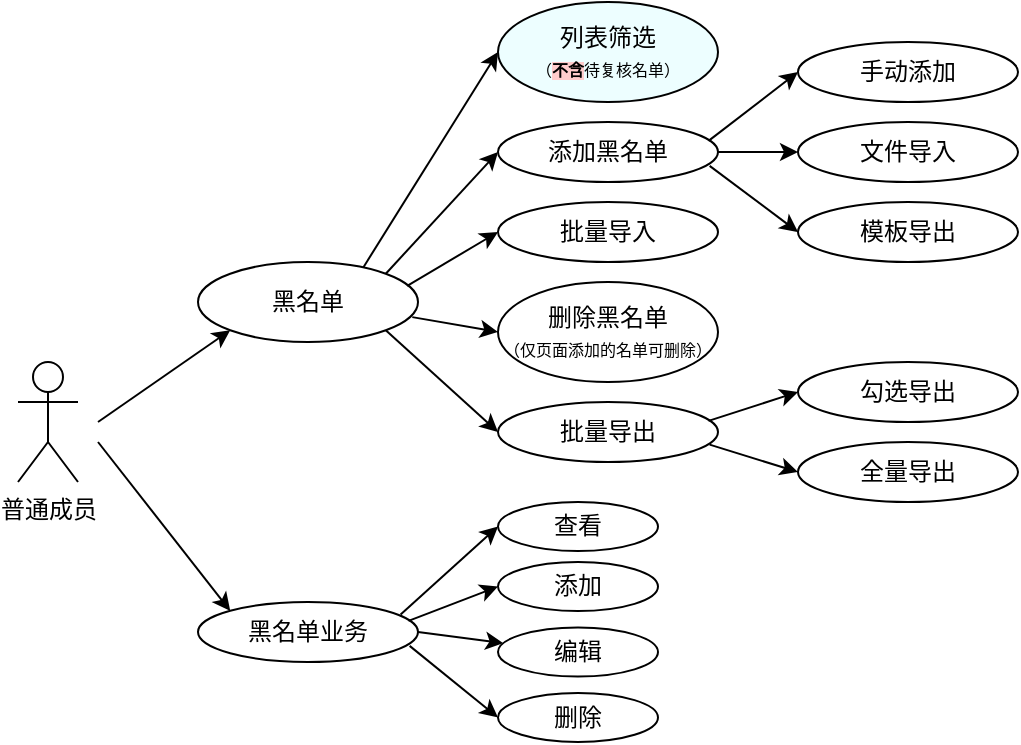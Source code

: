 <mxfile version="18.0.1" type="device" pages="3"><diagram id="b9tVIqKGe2QQgtNCY77b" name="普通成员"><mxGraphModel dx="979" dy="721" grid="1" gridSize="10" guides="1" tooltips="1" connect="1" arrows="1" fold="1" page="1" pageScale="1" pageWidth="850" pageHeight="1100" math="0" shadow="0"><root><mxCell id="0"/><mxCell id="1" parent="0"/><mxCell id="kJeIxe1xtp2ZQAurPTkt-1" value="普通成员" style="shape=umlActor;verticalLabelPosition=bottom;verticalAlign=top;html=1;outlineConnect=0;" parent="1" vertex="1"><mxGeometry x="170" y="320" width="30" height="60" as="geometry"/></mxCell><mxCell id="kJeIxe1xtp2ZQAurPTkt-3" value="黑名单" style="ellipse;whiteSpace=wrap;html=1;" parent="1" vertex="1"><mxGeometry x="260" y="270" width="110" height="40" as="geometry"/></mxCell><mxCell id="kJeIxe1xtp2ZQAurPTkt-5" value="批量导入" style="ellipse;whiteSpace=wrap;html=1;" parent="1" vertex="1"><mxGeometry x="410" y="240" width="110" height="30" as="geometry"/></mxCell><mxCell id="kJeIxe1xtp2ZQAurPTkt-6" value="添加黑名单" style="ellipse;whiteSpace=wrap;html=1;" parent="1" vertex="1"><mxGeometry x="410" y="200" width="110" height="30" as="geometry"/></mxCell><mxCell id="kJeIxe1xtp2ZQAurPTkt-7" value="删除黑名单&lt;br&gt;&lt;font style=&quot;font-size: 8px;&quot;&gt;（仅页面添加的名单可删除）&lt;/font&gt;" style="ellipse;whiteSpace=wrap;html=1;" parent="1" vertex="1"><mxGeometry x="410" y="280" width="110" height="50" as="geometry"/></mxCell><mxCell id="kJeIxe1xtp2ZQAurPTkt-8" value="手动添加" style="ellipse;whiteSpace=wrap;html=1;" parent="1" vertex="1"><mxGeometry x="560" y="160" width="110" height="30" as="geometry"/></mxCell><mxCell id="kJeIxe1xtp2ZQAurPTkt-9" value="文件导入" style="ellipse;whiteSpace=wrap;html=1;" parent="1" vertex="1"><mxGeometry x="560" y="200" width="110" height="30" as="geometry"/></mxCell><mxCell id="kJeIxe1xtp2ZQAurPTkt-10" value="模板导出" style="ellipse;whiteSpace=wrap;html=1;" parent="1" vertex="1"><mxGeometry x="560" y="240" width="110" height="30" as="geometry"/></mxCell><mxCell id="kJeIxe1xtp2ZQAurPTkt-11" value="批量导出" style="ellipse;whiteSpace=wrap;html=1;" parent="1" vertex="1"><mxGeometry x="410" y="340" width="110" height="30" as="geometry"/></mxCell><mxCell id="kJeIxe1xtp2ZQAurPTkt-12" value="勾选导出" style="ellipse;whiteSpace=wrap;html=1;" parent="1" vertex="1"><mxGeometry x="560" y="320" width="110" height="30" as="geometry"/></mxCell><mxCell id="kJeIxe1xtp2ZQAurPTkt-13" value="全量导出" style="ellipse;whiteSpace=wrap;html=1;" parent="1" vertex="1"><mxGeometry x="560" y="360" width="110" height="30" as="geometry"/></mxCell><mxCell id="kJeIxe1xtp2ZQAurPTkt-14" value="" style="endArrow=classic;html=1;rounded=0;fontSize=8;exitX=1;exitY=0;exitDx=0;exitDy=0;entryX=0;entryY=0.5;entryDx=0;entryDy=0;" parent="1" source="kJeIxe1xtp2ZQAurPTkt-3" target="kJeIxe1xtp2ZQAurPTkt-6" edge="1"><mxGeometry width="50" height="50" relative="1" as="geometry"><mxPoint x="360" y="270" as="sourcePoint"/><mxPoint x="410" y="220" as="targetPoint"/></mxGeometry></mxCell><mxCell id="kJeIxe1xtp2ZQAurPTkt-15" value="" style="endArrow=classic;html=1;rounded=0;fontSize=8;exitX=0.951;exitY=0.298;exitDx=0;exitDy=0;entryX=0;entryY=0.5;entryDx=0;entryDy=0;exitPerimeter=0;" parent="1" source="kJeIxe1xtp2ZQAurPTkt-3" target="kJeIxe1xtp2ZQAurPTkt-5" edge="1"><mxGeometry width="50" height="50" relative="1" as="geometry"><mxPoint x="363.891" y="285.858" as="sourcePoint"/><mxPoint x="420.0" y="225" as="targetPoint"/></mxGeometry></mxCell><mxCell id="kJeIxe1xtp2ZQAurPTkt-16" value="" style="endArrow=classic;html=1;rounded=0;fontSize=8;exitX=0.974;exitY=0.689;exitDx=0;exitDy=0;entryX=0;entryY=0.5;entryDx=0;entryDy=0;exitPerimeter=0;" parent="1" source="kJeIxe1xtp2ZQAurPTkt-3" target="kJeIxe1xtp2ZQAurPTkt-7" edge="1"><mxGeometry width="50" height="50" relative="1" as="geometry"><mxPoint x="374.61" y="291.92" as="sourcePoint"/><mxPoint x="420.0" y="265" as="targetPoint"/></mxGeometry></mxCell><mxCell id="kJeIxe1xtp2ZQAurPTkt-17" value="" style="endArrow=classic;html=1;rounded=0;fontSize=8;exitX=1;exitY=1;exitDx=0;exitDy=0;entryX=0;entryY=0.5;entryDx=0;entryDy=0;" parent="1" source="kJeIxe1xtp2ZQAurPTkt-3" target="kJeIxe1xtp2ZQAurPTkt-11" edge="1"><mxGeometry width="50" height="50" relative="1" as="geometry"><mxPoint x="377.14" y="307.56" as="sourcePoint"/><mxPoint x="420.0" y="315" as="targetPoint"/></mxGeometry></mxCell><mxCell id="kJeIxe1xtp2ZQAurPTkt-18" value="" style="endArrow=classic;html=1;rounded=0;fontSize=8;exitX=0.957;exitY=0.315;exitDx=0;exitDy=0;entryX=0;entryY=0.5;entryDx=0;entryDy=0;exitPerimeter=0;" parent="1" source="kJeIxe1xtp2ZQAurPTkt-6" target="kJeIxe1xtp2ZQAurPTkt-8" edge="1"><mxGeometry width="50" height="50" relative="1" as="geometry"><mxPoint x="363.891" y="314.142" as="sourcePoint"/><mxPoint x="420.0" y="365" as="targetPoint"/></mxGeometry></mxCell><mxCell id="kJeIxe1xtp2ZQAurPTkt-19" value="" style="endArrow=classic;html=1;rounded=0;fontSize=8;exitX=1;exitY=0.5;exitDx=0;exitDy=0;" parent="1" source="kJeIxe1xtp2ZQAurPTkt-6" target="kJeIxe1xtp2ZQAurPTkt-9" edge="1"><mxGeometry width="50" height="50" relative="1" as="geometry"><mxPoint x="523.95" y="220.05" as="sourcePoint"/><mxPoint x="570.0" y="185" as="targetPoint"/></mxGeometry></mxCell><mxCell id="kJeIxe1xtp2ZQAurPTkt-20" value="" style="endArrow=classic;html=1;rounded=0;fontSize=8;exitX=0.962;exitY=0.731;exitDx=0;exitDy=0;entryX=0;entryY=0.5;entryDx=0;entryDy=0;exitPerimeter=0;" parent="1" source="kJeIxe1xtp2ZQAurPTkt-6" target="kJeIxe1xtp2ZQAurPTkt-10" edge="1"><mxGeometry width="50" height="50" relative="1" as="geometry"><mxPoint x="525.27" y="219.45" as="sourcePoint"/><mxPoint x="570.0" y="185" as="targetPoint"/></mxGeometry></mxCell><mxCell id="kJeIxe1xtp2ZQAurPTkt-22" value="" style="endArrow=classic;html=1;rounded=0;fontSize=8;exitX=0.957;exitY=0.315;exitDx=0;exitDy=0;entryX=0;entryY=0.5;entryDx=0;entryDy=0;exitPerimeter=0;" parent="1" source="kJeIxe1xtp2ZQAurPTkt-11" target="kJeIxe1xtp2ZQAurPTkt-12" edge="1"><mxGeometry width="50" height="50" relative="1" as="geometry"><mxPoint x="525.82" y="231.93" as="sourcePoint"/><mxPoint x="570.0" y="265" as="targetPoint"/></mxGeometry></mxCell><mxCell id="kJeIxe1xtp2ZQAurPTkt-23" value="" style="endArrow=classic;html=1;rounded=0;fontSize=8;exitX=0.962;exitY=0.71;exitDx=0;exitDy=0;entryX=0;entryY=0.5;entryDx=0;entryDy=0;exitPerimeter=0;" parent="1" source="kJeIxe1xtp2ZQAurPTkt-11" target="kJeIxe1xtp2ZQAurPTkt-13" edge="1"><mxGeometry width="50" height="50" relative="1" as="geometry"><mxPoint x="525.27" y="359.45" as="sourcePoint"/><mxPoint x="570.0" y="345" as="targetPoint"/></mxGeometry></mxCell><mxCell id="kJeIxe1xtp2ZQAurPTkt-26" value="黑名单业务" style="ellipse;whiteSpace=wrap;html=1;" parent="1" vertex="1"><mxGeometry x="260" y="440" width="110" height="30" as="geometry"/></mxCell><mxCell id="kJeIxe1xtp2ZQAurPTkt-30" value="" style="endArrow=classic;html=1;rounded=0;fontSize=8;exitX=0.957;exitY=0.315;exitDx=0;exitDy=0;entryX=0;entryY=0.5;entryDx=0;entryDy=0;exitPerimeter=0;" parent="1" source="kJeIxe1xtp2ZQAurPTkt-26" target="kJeIxe1xtp2ZQAurPTkt-27" edge="1"><mxGeometry width="50" height="50" relative="1" as="geometry"><mxPoint x="213.891" y="554.142" as="sourcePoint"/><mxPoint x="270.0" y="605" as="targetPoint"/></mxGeometry></mxCell><mxCell id="kJeIxe1xtp2ZQAurPTkt-31" value="" style="endArrow=classic;html=1;rounded=0;fontSize=8;exitX=1;exitY=0.5;exitDx=0;exitDy=0;" parent="1" source="kJeIxe1xtp2ZQAurPTkt-26" target="kJeIxe1xtp2ZQAurPTkt-28" edge="1"><mxGeometry width="50" height="50" relative="1" as="geometry"><mxPoint x="373.95" y="460.05" as="sourcePoint"/><mxPoint x="420.0" y="425" as="targetPoint"/></mxGeometry></mxCell><mxCell id="kJeIxe1xtp2ZQAurPTkt-32" value="" style="endArrow=classic;html=1;rounded=0;fontSize=8;exitX=0.962;exitY=0.731;exitDx=0;exitDy=0;entryX=0;entryY=0.5;entryDx=0;entryDy=0;exitPerimeter=0;" parent="1" source="kJeIxe1xtp2ZQAurPTkt-26" target="kJeIxe1xtp2ZQAurPTkt-29" edge="1"><mxGeometry width="50" height="50" relative="1" as="geometry"><mxPoint x="375.27" y="459.45" as="sourcePoint"/><mxPoint x="420.0" y="425" as="targetPoint"/></mxGeometry></mxCell><mxCell id="kJeIxe1xtp2ZQAurPTkt-33" value="" style="endArrow=classic;html=1;rounded=0;fontSize=8;entryX=0;entryY=1;entryDx=0;entryDy=0;" parent="1" target="kJeIxe1xtp2ZQAurPTkt-3" edge="1"><mxGeometry width="50" height="50" relative="1" as="geometry"><mxPoint x="210" y="350" as="sourcePoint"/><mxPoint x="420" y="225" as="targetPoint"/></mxGeometry></mxCell><mxCell id="kJeIxe1xtp2ZQAurPTkt-34" value="" style="endArrow=classic;html=1;rounded=0;fontSize=8;entryX=0;entryY=0;entryDx=0;entryDy=0;" parent="1" target="kJeIxe1xtp2ZQAurPTkt-26" edge="1"><mxGeometry width="50" height="50" relative="1" as="geometry"><mxPoint x="210" y="360" as="sourcePoint"/><mxPoint x="286.228" y="314.185" as="targetPoint"/></mxGeometry></mxCell><mxCell id="kJeIxe1xtp2ZQAurPTkt-37" value="" style="endArrow=classic;html=1;rounded=0;fontSize=8;exitX=0.752;exitY=0.065;exitDx=0;exitDy=0;entryX=0;entryY=0.5;entryDx=0;entryDy=0;exitPerimeter=0;" parent="1" source="kJeIxe1xtp2ZQAurPTkt-3" target="qyXjlop331AAINWJ2ju5-1" edge="1"><mxGeometry width="50" height="50" relative="1" as="geometry"><mxPoint x="363.729" y="285.799" as="sourcePoint"/><mxPoint x="410.0" y="175" as="targetPoint"/></mxGeometry></mxCell><mxCell id="kJeIxe1xtp2ZQAurPTkt-27" value="添加" style="ellipse;whiteSpace=wrap;html=1;" parent="1" vertex="1"><mxGeometry x="410" y="420" width="80" height="24.545" as="geometry"/></mxCell><mxCell id="kJeIxe1xtp2ZQAurPTkt-28" value="编辑" style="ellipse;whiteSpace=wrap;html=1;" parent="1" vertex="1"><mxGeometry x="410" y="452.727" width="80" height="24.545" as="geometry"/></mxCell><mxCell id="kJeIxe1xtp2ZQAurPTkt-29" value="删除" style="ellipse;whiteSpace=wrap;html=1;" parent="1" vertex="1"><mxGeometry x="410" y="485.455" width="80" height="24.545" as="geometry"/></mxCell><mxCell id="kJeIxe1xtp2ZQAurPTkt-39" value="查看" style="ellipse;whiteSpace=wrap;html=1;" parent="1" vertex="1"><mxGeometry x="410" y="390" width="80" height="24.545" as="geometry"/></mxCell><mxCell id="kJeIxe1xtp2ZQAurPTkt-40" value="" style="endArrow=classic;html=1;rounded=0;fontSize=8;exitX=0.921;exitY=0.207;exitDx=0;exitDy=0;entryX=0;entryY=0.5;entryDx=0;entryDy=0;exitPerimeter=0;" parent="1" source="kJeIxe1xtp2ZQAurPTkt-26" target="kJeIxe1xtp2ZQAurPTkt-39" edge="1"><mxGeometry width="50" height="50" relative="1" as="geometry"><mxPoint x="375.27" y="459.45" as="sourcePoint"/><mxPoint x="420.0" y="442.273" as="targetPoint"/></mxGeometry></mxCell><mxCell id="qyXjlop331AAINWJ2ju5-1" value="列表筛选&lt;br&gt;&lt;font style=&quot;font-size: 8px;&quot;&gt;（&lt;b style=&quot;background-color: rgb(255, 204, 204);&quot;&gt;不含&lt;/b&gt;待复核名单）&lt;/font&gt;" style="ellipse;whiteSpace=wrap;html=1;fillColor=#EDFEFF;" parent="1" vertex="1"><mxGeometry x="410" y="140" width="110" height="50" as="geometry"/></mxCell></root></mxGraphModel></diagram><diagram id="F8DscAyR6NxUSW1YFqBQ" name="管理员"><mxGraphModel dx="979" dy="721" grid="1" gridSize="10" guides="1" tooltips="1" connect="1" arrows="1" fold="1" page="1" pageScale="1" pageWidth="850" pageHeight="1100" math="0" shadow="0"><root><mxCell id="0"/><mxCell id="1" parent="0"/><mxCell id="CiYd89IPw_HsNweH-sL7-1" value="管理员" style="shape=umlActor;verticalLabelPosition=bottom;verticalAlign=top;html=1;outlineConnect=0;" parent="1" vertex="1"><mxGeometry x="170" y="320" width="30" height="60" as="geometry"/></mxCell><mxCell id="CiYd89IPw_HsNweH-sL7-2" value="黑名单" style="ellipse;whiteSpace=wrap;html=1;" parent="1" vertex="1"><mxGeometry x="260" y="270" width="110" height="40" as="geometry"/></mxCell><mxCell id="CiYd89IPw_HsNweH-sL7-3" value="批量导入" style="ellipse;whiteSpace=wrap;html=1;" parent="1" vertex="1"><mxGeometry x="410" y="240" width="110" height="30" as="geometry"/></mxCell><mxCell id="CiYd89IPw_HsNweH-sL7-4" value="添加黑名单" style="ellipse;whiteSpace=wrap;html=1;" parent="1" vertex="1"><mxGeometry x="410" y="200" width="110" height="30" as="geometry"/></mxCell><mxCell id="CiYd89IPw_HsNweH-sL7-5" value="删除黑名单&lt;br&gt;&lt;font style=&quot;font-size: 8px;&quot;&gt;（仅页面添加的名单可删除）&lt;/font&gt;" style="ellipse;whiteSpace=wrap;html=1;" parent="1" vertex="1"><mxGeometry x="410" y="280" width="110" height="50" as="geometry"/></mxCell><mxCell id="CiYd89IPw_HsNweH-sL7-6" value="手动添加" style="ellipse;whiteSpace=wrap;html=1;" parent="1" vertex="1"><mxGeometry x="560" y="160" width="110" height="30" as="geometry"/></mxCell><mxCell id="CiYd89IPw_HsNweH-sL7-7" value="文件导入" style="ellipse;whiteSpace=wrap;html=1;" parent="1" vertex="1"><mxGeometry x="560" y="200" width="110" height="30" as="geometry"/></mxCell><mxCell id="CiYd89IPw_HsNweH-sL7-8" value="模板导出" style="ellipse;whiteSpace=wrap;html=1;" parent="1" vertex="1"><mxGeometry x="560" y="240" width="110" height="30" as="geometry"/></mxCell><mxCell id="CiYd89IPw_HsNweH-sL7-9" value="批量导出" style="ellipse;whiteSpace=wrap;html=1;" parent="1" vertex="1"><mxGeometry x="410" y="340" width="110" height="30" as="geometry"/></mxCell><mxCell id="CiYd89IPw_HsNweH-sL7-10" value="勾选导出" style="ellipse;whiteSpace=wrap;html=1;" parent="1" vertex="1"><mxGeometry x="560" y="320" width="110" height="30" as="geometry"/></mxCell><mxCell id="CiYd89IPw_HsNweH-sL7-11" value="全量导出" style="ellipse;whiteSpace=wrap;html=1;" parent="1" vertex="1"><mxGeometry x="560" y="360" width="110" height="30" as="geometry"/></mxCell><mxCell id="CiYd89IPw_HsNweH-sL7-12" value="" style="endArrow=classic;html=1;rounded=0;fontSize=8;exitX=1;exitY=0;exitDx=0;exitDy=0;entryX=0;entryY=0.5;entryDx=0;entryDy=0;" parent="1" source="CiYd89IPw_HsNweH-sL7-2" target="CiYd89IPw_HsNweH-sL7-4" edge="1"><mxGeometry width="50" height="50" relative="1" as="geometry"><mxPoint x="360" y="270" as="sourcePoint"/><mxPoint x="410" y="220" as="targetPoint"/></mxGeometry></mxCell><mxCell id="CiYd89IPw_HsNweH-sL7-13" value="" style="endArrow=classic;html=1;rounded=0;fontSize=8;exitX=0.951;exitY=0.298;exitDx=0;exitDy=0;entryX=0;entryY=0.5;entryDx=0;entryDy=0;exitPerimeter=0;" parent="1" source="CiYd89IPw_HsNweH-sL7-2" target="CiYd89IPw_HsNweH-sL7-3" edge="1"><mxGeometry width="50" height="50" relative="1" as="geometry"><mxPoint x="363.891" y="285.858" as="sourcePoint"/><mxPoint x="420.0" y="225" as="targetPoint"/></mxGeometry></mxCell><mxCell id="CiYd89IPw_HsNweH-sL7-14" value="" style="endArrow=classic;html=1;rounded=0;fontSize=8;exitX=0.974;exitY=0.689;exitDx=0;exitDy=0;entryX=0;entryY=0.5;entryDx=0;entryDy=0;exitPerimeter=0;" parent="1" source="CiYd89IPw_HsNweH-sL7-2" target="CiYd89IPw_HsNweH-sL7-5" edge="1"><mxGeometry width="50" height="50" relative="1" as="geometry"><mxPoint x="374.61" y="291.92" as="sourcePoint"/><mxPoint x="420.0" y="265" as="targetPoint"/></mxGeometry></mxCell><mxCell id="CiYd89IPw_HsNweH-sL7-15" value="" style="endArrow=classic;html=1;rounded=0;fontSize=8;exitX=1;exitY=1;exitDx=0;exitDy=0;entryX=0;entryY=0.5;entryDx=0;entryDy=0;" parent="1" source="CiYd89IPw_HsNweH-sL7-2" target="CiYd89IPw_HsNweH-sL7-9" edge="1"><mxGeometry width="50" height="50" relative="1" as="geometry"><mxPoint x="377.14" y="307.56" as="sourcePoint"/><mxPoint x="420.0" y="315" as="targetPoint"/></mxGeometry></mxCell><mxCell id="CiYd89IPw_HsNweH-sL7-16" value="" style="endArrow=classic;html=1;rounded=0;fontSize=8;exitX=0.957;exitY=0.315;exitDx=0;exitDy=0;entryX=0;entryY=0.5;entryDx=0;entryDy=0;exitPerimeter=0;" parent="1" source="CiYd89IPw_HsNweH-sL7-4" target="CiYd89IPw_HsNweH-sL7-6" edge="1"><mxGeometry width="50" height="50" relative="1" as="geometry"><mxPoint x="363.891" y="314.142" as="sourcePoint"/><mxPoint x="420.0" y="365" as="targetPoint"/></mxGeometry></mxCell><mxCell id="CiYd89IPw_HsNweH-sL7-17" value="" style="endArrow=classic;html=1;rounded=0;fontSize=8;exitX=1;exitY=0.5;exitDx=0;exitDy=0;" parent="1" source="CiYd89IPw_HsNweH-sL7-4" target="CiYd89IPw_HsNweH-sL7-7" edge="1"><mxGeometry width="50" height="50" relative="1" as="geometry"><mxPoint x="523.95" y="220.05" as="sourcePoint"/><mxPoint x="570.0" y="185" as="targetPoint"/></mxGeometry></mxCell><mxCell id="CiYd89IPw_HsNweH-sL7-18" value="" style="endArrow=classic;html=1;rounded=0;fontSize=8;exitX=0.962;exitY=0.731;exitDx=0;exitDy=0;entryX=0;entryY=0.5;entryDx=0;entryDy=0;exitPerimeter=0;" parent="1" source="CiYd89IPw_HsNweH-sL7-4" target="CiYd89IPw_HsNweH-sL7-8" edge="1"><mxGeometry width="50" height="50" relative="1" as="geometry"><mxPoint x="525.27" y="219.45" as="sourcePoint"/><mxPoint x="570.0" y="185" as="targetPoint"/></mxGeometry></mxCell><mxCell id="CiYd89IPw_HsNweH-sL7-19" value="" style="endArrow=classic;html=1;rounded=0;fontSize=8;exitX=0.957;exitY=0.315;exitDx=0;exitDy=0;entryX=0;entryY=0.5;entryDx=0;entryDy=0;exitPerimeter=0;" parent="1" source="CiYd89IPw_HsNweH-sL7-9" target="CiYd89IPw_HsNweH-sL7-10" edge="1"><mxGeometry width="50" height="50" relative="1" as="geometry"><mxPoint x="525.82" y="231.93" as="sourcePoint"/><mxPoint x="570.0" y="265" as="targetPoint"/></mxGeometry></mxCell><mxCell id="CiYd89IPw_HsNweH-sL7-20" value="" style="endArrow=classic;html=1;rounded=0;fontSize=8;exitX=0.962;exitY=0.71;exitDx=0;exitDy=0;entryX=0;entryY=0.5;entryDx=0;entryDy=0;exitPerimeter=0;" parent="1" source="CiYd89IPw_HsNweH-sL7-9" target="CiYd89IPw_HsNweH-sL7-11" edge="1"><mxGeometry width="50" height="50" relative="1" as="geometry"><mxPoint x="525.27" y="359.45" as="sourcePoint"/><mxPoint x="570.0" y="345" as="targetPoint"/></mxGeometry></mxCell><mxCell id="CiYd89IPw_HsNweH-sL7-21" value="黑名单业务" style="ellipse;whiteSpace=wrap;html=1;" parent="1" vertex="1"><mxGeometry x="260" y="520" width="110" height="30" as="geometry"/></mxCell><mxCell id="CiYd89IPw_HsNweH-sL7-22" value="" style="endArrow=classic;html=1;rounded=0;fontSize=8;exitX=0.957;exitY=0.315;exitDx=0;exitDy=0;entryX=0;entryY=0.5;entryDx=0;entryDy=0;exitPerimeter=0;" parent="1" source="CiYd89IPw_HsNweH-sL7-21" target="CiYd89IPw_HsNweH-sL7-29" edge="1"><mxGeometry width="50" height="50" relative="1" as="geometry"><mxPoint x="213.891" y="634.142" as="sourcePoint"/><mxPoint x="270.0" y="685" as="targetPoint"/></mxGeometry></mxCell><mxCell id="CiYd89IPw_HsNweH-sL7-23" value="" style="endArrow=classic;html=1;rounded=0;fontSize=8;exitX=1;exitY=0.5;exitDx=0;exitDy=0;" parent="1" source="CiYd89IPw_HsNweH-sL7-21" target="CiYd89IPw_HsNweH-sL7-30" edge="1"><mxGeometry width="50" height="50" relative="1" as="geometry"><mxPoint x="373.95" y="540.05" as="sourcePoint"/><mxPoint x="420.0" y="505" as="targetPoint"/></mxGeometry></mxCell><mxCell id="CiYd89IPw_HsNweH-sL7-24" value="" style="endArrow=classic;html=1;rounded=0;fontSize=8;exitX=0.962;exitY=0.731;exitDx=0;exitDy=0;entryX=0;entryY=0.5;entryDx=0;entryDy=0;exitPerimeter=0;" parent="1" source="CiYd89IPw_HsNweH-sL7-21" target="CiYd89IPw_HsNweH-sL7-31" edge="1"><mxGeometry width="50" height="50" relative="1" as="geometry"><mxPoint x="375.27" y="539.45" as="sourcePoint"/><mxPoint x="420.0" y="505" as="targetPoint"/></mxGeometry></mxCell><mxCell id="CiYd89IPw_HsNweH-sL7-25" value="" style="endArrow=classic;html=1;rounded=0;fontSize=8;entryX=0;entryY=1;entryDx=0;entryDy=0;" parent="1" target="CiYd89IPw_HsNweH-sL7-2" edge="1"><mxGeometry width="50" height="50" relative="1" as="geometry"><mxPoint x="210" y="350.0" as="sourcePoint"/><mxPoint x="420" y="225" as="targetPoint"/></mxGeometry></mxCell><mxCell id="CiYd89IPw_HsNweH-sL7-26" value="" style="endArrow=classic;html=1;rounded=0;fontSize=8;entryX=0;entryY=0;entryDx=0;entryDy=0;" parent="1" target="CiYd89IPw_HsNweH-sL7-21" edge="1"><mxGeometry width="50" height="50" relative="1" as="geometry"><mxPoint x="210" y="360.0" as="sourcePoint"/><mxPoint x="286.228" y="314.185" as="targetPoint"/></mxGeometry></mxCell><mxCell id="CiYd89IPw_HsNweH-sL7-28" value="" style="endArrow=classic;html=1;rounded=0;fontSize=8;exitX=0.752;exitY=0.065;exitDx=0;exitDy=0;entryX=0;entryY=0.5;entryDx=0;entryDy=0;exitPerimeter=0;" parent="1" source="CiYd89IPw_HsNweH-sL7-2" target="CiYd89IPw_HsNweH-sL7-38" edge="1"><mxGeometry width="50" height="50" relative="1" as="geometry"><mxPoint x="363.729" y="285.799" as="sourcePoint"/><mxPoint x="410.0" y="165" as="targetPoint"/></mxGeometry></mxCell><mxCell id="CiYd89IPw_HsNweH-sL7-29" value="添加" style="ellipse;whiteSpace=wrap;html=1;" parent="1" vertex="1"><mxGeometry x="410" y="500" width="80" height="24.545" as="geometry"/></mxCell><mxCell id="CiYd89IPw_HsNweH-sL7-30" value="编辑" style="ellipse;whiteSpace=wrap;html=1;" parent="1" vertex="1"><mxGeometry x="410" y="532.727" width="80" height="24.545" as="geometry"/></mxCell><mxCell id="CiYd89IPw_HsNweH-sL7-31" value="删除" style="ellipse;whiteSpace=wrap;html=1;" parent="1" vertex="1"><mxGeometry x="410" y="565.455" width="80" height="24.545" as="geometry"/></mxCell><mxCell id="CiYd89IPw_HsNweH-sL7-32" value="查看" style="ellipse;whiteSpace=wrap;html=1;" parent="1" vertex="1"><mxGeometry x="410" y="470" width="80" height="24.545" as="geometry"/></mxCell><mxCell id="CiYd89IPw_HsNweH-sL7-33" value="" style="endArrow=classic;html=1;rounded=0;fontSize=8;exitX=0.921;exitY=0.207;exitDx=0;exitDy=0;entryX=0;entryY=0.5;entryDx=0;entryDy=0;exitPerimeter=0;" parent="1" source="CiYd89IPw_HsNweH-sL7-21" target="CiYd89IPw_HsNweH-sL7-32" edge="1"><mxGeometry width="50" height="50" relative="1" as="geometry"><mxPoint x="375.27" y="539.45" as="sourcePoint"/><mxPoint x="420.0" y="522.273" as="targetPoint"/></mxGeometry></mxCell><mxCell id="CiYd89IPw_HsNweH-sL7-34" value="复核通过/不通过&lt;br&gt;&lt;font style=&quot;font-size: 8px;&quot;&gt;（仅定时同步的名单可复核）&lt;/font&gt;" style="ellipse;whiteSpace=wrap;html=1;fillColor=#EDFEFF;" parent="1" vertex="1"><mxGeometry x="410" y="380" width="110" height="50" as="geometry"/></mxCell><mxCell id="CiYd89IPw_HsNweH-sL7-35" value="" style="endArrow=classic;html=1;rounded=0;fontSize=8;exitX=0.777;exitY=0.919;exitDx=0;exitDy=0;entryX=0;entryY=0.5;entryDx=0;entryDy=0;exitPerimeter=0;fillColor=#66B2FF;strokeColor=#0066CC;" parent="1" source="CiYd89IPw_HsNweH-sL7-2" target="CiYd89IPw_HsNweH-sL7-34" edge="1"><mxGeometry width="50" height="50" relative="1" as="geometry"><mxPoint x="340.001" y="309.142" as="sourcePoint"/><mxPoint x="396.11" y="360" as="targetPoint"/></mxGeometry></mxCell><mxCell id="CiYd89IPw_HsNweH-sL7-38" value="列表筛选&lt;br&gt;&lt;font style=&quot;font-size: 8px;&quot;&gt;（&lt;span style=&quot;background-color: rgb(255, 204, 204);&quot;&gt;含&lt;/span&gt;待复核名单）&lt;/font&gt;" style="ellipse;whiteSpace=wrap;html=1;fillColor=#EDFEFF;" parent="1" vertex="1"><mxGeometry x="410" y="140" width="110" height="50" as="geometry"/></mxCell></root></mxGraphModel></diagram><diagram id="5VG00KBw1ySC6u7kk25e" name="第 3 页"><mxGraphModel dx="1031" dy="759" grid="1" gridSize="10" guides="1" tooltips="1" connect="1" arrows="1" fold="1" page="1" pageScale="1" pageWidth="850" pageHeight="1100" math="0" shadow="0"><root><mxCell id="0"/><mxCell id="1" parent="0"/><mxCell id="yWBaIlOcYV7CsLf8oZv0-2" value="" style="shape=mxgraph.signs.people.man_1;html=1;pointerEvents=1;fillColor=#000000;strokeColor=none;verticalLabelPosition=bottom;verticalAlign=top;align=center;sketch=0;" vertex="1" parent="1"><mxGeometry x="220" y="182" width="30" height="78" as="geometry"/></mxCell><mxCell id="yWBaIlOcYV7CsLf8oZv0-6" value="" style="endArrow=classic;html=1;rounded=0;" edge="1" parent="1"><mxGeometry width="50" height="50" relative="1" as="geometry"><mxPoint x="265" y="220" as="sourcePoint"/><mxPoint x="420" y="280" as="targetPoint"/></mxGeometry></mxCell><mxCell id="yWBaIlOcYV7CsLf8oZv0-7" value="" style="endArrow=classic;html=1;rounded=0;" edge="1" parent="1"><mxGeometry width="50" height="50" relative="1" as="geometry"><mxPoint x="260" y="380" as="sourcePoint"/><mxPoint x="420" y="310" as="targetPoint"/></mxGeometry></mxCell><mxCell id="yWBaIlOcYV7CsLf8oZv0-9" value="" style="ellipse;whiteSpace=wrap;html=1;aspect=fixed;" vertex="1" parent="1"><mxGeometry x="450" y="130" width="320" height="320" as="geometry"/></mxCell><mxCell id="yWBaIlOcYV7CsLf8oZv0-10" value="A" style="rounded=0;whiteSpace=wrap;html=1;" vertex="1" parent="1"><mxGeometry x="425" y="260" width="50" height="60" as="geometry"/></mxCell><mxCell id="yWBaIlOcYV7CsLf8oZv0-11" value="B" style="rounded=0;whiteSpace=wrap;html=1;" vertex="1" parent="1"><mxGeometry x="530" y="120" width="50" height="60" as="geometry"/></mxCell><mxCell id="yWBaIlOcYV7CsLf8oZv0-12" value="C" style="rounded=0;whiteSpace=wrap;html=1;" vertex="1" parent="1"><mxGeometry x="640" y="400" width="50" height="60" as="geometry"/></mxCell><mxCell id="yWBaIlOcYV7CsLf8oZv0-13" value="" style="shape=mxgraph.signs.people.man_1;html=1;pointerEvents=1;fillColor=#000000;strokeColor=none;verticalLabelPosition=bottom;verticalAlign=top;align=center;sketch=0;" vertex="1" parent="1"><mxGeometry x="220" y="340" width="30" height="78" as="geometry"/></mxCell><mxCell id="yWBaIlOcYV7CsLf8oZv0-14" value="" style="shape=mxgraph.signs.people.man_1;html=1;pointerEvents=1;fillColor=#000000;strokeColor=none;verticalLabelPosition=bottom;verticalAlign=top;align=center;sketch=0;" vertex="1" parent="1"><mxGeometry x="180" y="340" width="30" height="78" as="geometry"/></mxCell><mxCell id="yWBaIlOcYV7CsLf8oZv0-15" value="" style="shape=mxgraph.signs.people.man_1;html=1;pointerEvents=1;fillColor=#000000;strokeColor=none;verticalLabelPosition=bottom;verticalAlign=top;align=center;sketch=0;" vertex="1" parent="1"><mxGeometry x="140" y="340" width="30" height="78" as="geometry"/></mxCell><mxCell id="yWBaIlOcYV7CsLf8oZv0-16" value="" style="shape=mxgraph.signs.people.man_1;html=1;pointerEvents=1;fillColor=#000000;strokeColor=none;verticalLabelPosition=bottom;verticalAlign=top;align=center;sketch=0;" vertex="1" parent="1"><mxGeometry x="1100" y="172" width="30" height="78" as="geometry"/></mxCell><mxCell id="yWBaIlOcYV7CsLf8oZv0-17" value="" style="endArrow=classic;html=1;rounded=0;" edge="1" parent="1"><mxGeometry width="50" height="50" relative="1" as="geometry"><mxPoint x="1145" y="210" as="sourcePoint"/><mxPoint x="1300" y="270" as="targetPoint"/></mxGeometry></mxCell><mxCell id="yWBaIlOcYV7CsLf8oZv0-18" value="" style="endArrow=classic;html=1;rounded=0;" edge="1" parent="1"><mxGeometry width="50" height="50" relative="1" as="geometry"><mxPoint x="1140" y="370" as="sourcePoint"/><mxPoint x="1300" y="300" as="targetPoint"/></mxGeometry></mxCell><mxCell id="yWBaIlOcYV7CsLf8oZv0-19" value="" style="ellipse;whiteSpace=wrap;html=1;aspect=fixed;" vertex="1" parent="1"><mxGeometry x="1555" y="120" width="320" height="320" as="geometry"/></mxCell><mxCell id="yWBaIlOcYV7CsLf8oZv0-20" value="A" style="rounded=0;whiteSpace=wrap;html=1;" vertex="1" parent="1"><mxGeometry x="1530" y="250" width="50" height="60" as="geometry"/></mxCell><mxCell id="yWBaIlOcYV7CsLf8oZv0-21" value="B" style="rounded=0;whiteSpace=wrap;html=1;" vertex="1" parent="1"><mxGeometry x="1635" y="110" width="50" height="60" as="geometry"/></mxCell><mxCell id="yWBaIlOcYV7CsLf8oZv0-22" value="C" style="rounded=0;whiteSpace=wrap;html=1;" vertex="1" parent="1"><mxGeometry x="1745" y="390" width="50" height="60" as="geometry"/></mxCell><mxCell id="yWBaIlOcYV7CsLf8oZv0-23" value="" style="shape=mxgraph.signs.people.man_1;html=1;pointerEvents=1;fillColor=#000000;strokeColor=none;verticalLabelPosition=bottom;verticalAlign=top;align=center;sketch=0;" vertex="1" parent="1"><mxGeometry x="1100" y="330" width="30" height="78" as="geometry"/></mxCell><mxCell id="yWBaIlOcYV7CsLf8oZv0-24" value="" style="shape=mxgraph.signs.people.man_1;html=1;pointerEvents=1;fillColor=#000000;strokeColor=none;verticalLabelPosition=bottom;verticalAlign=top;align=center;sketch=0;" vertex="1" parent="1"><mxGeometry x="1060" y="330" width="30" height="78" as="geometry"/></mxCell><mxCell id="yWBaIlOcYV7CsLf8oZv0-25" value="" style="shape=mxgraph.signs.people.man_1;html=1;pointerEvents=1;fillColor=#000000;strokeColor=none;verticalLabelPosition=bottom;verticalAlign=top;align=center;sketch=0;" vertex="1" parent="1"><mxGeometry x="1020" y="330" width="30" height="78" as="geometry"/></mxCell><mxCell id="yWBaIlOcYV7CsLf8oZv0-27" value="" style="shape=mxgraph.signs.people.man_1;html=1;pointerEvents=1;fillColor=#000000;strokeColor=none;verticalLabelPosition=bottom;verticalAlign=top;align=center;sketch=0;" vertex="1" parent="1"><mxGeometry x="2310" y="241" width="30" height="78" as="geometry"/></mxCell><mxCell id="yWBaIlOcYV7CsLf8oZv0-28" value="" style="shape=mxgraph.signs.people.mummy;html=1;pointerEvents=1;fillColor=#000000;strokeColor=none;verticalLabelPosition=bottom;verticalAlign=top;align=center;sketch=0;" vertex="1" parent="1"><mxGeometry x="1330" y="240.5" width="35" height="99" as="geometry"/></mxCell><mxCell id="yWBaIlOcYV7CsLf8oZv0-29" value="" style="curved=1;endArrow=classic;html=1;rounded=0;" edge="1" parent="1"><mxGeometry width="50" height="50" relative="1" as="geometry"><mxPoint x="1380" y="280" as="sourcePoint"/><mxPoint x="1610" y="130" as="targetPoint"/><Array as="points"><mxPoint x="1430" y="280"/><mxPoint x="1470" y="230"/><mxPoint x="1490" y="180"/><mxPoint x="1540" y="140"/></Array></mxGeometry></mxCell><mxCell id="yWBaIlOcYV7CsLf8oZv0-30" value="" style="curved=1;endArrow=classic;html=1;rounded=0;" edge="1" parent="1"><mxGeometry width="50" height="50" relative="1" as="geometry"><mxPoint x="1380" y="290" as="sourcePoint"/><mxPoint x="1735" y="450" as="targetPoint"/><Array as="points"><mxPoint x="1400" y="290"/><mxPoint x="1475" y="400"/><mxPoint x="1535" y="440"/></Array></mxGeometry></mxCell><mxCell id="yWBaIlOcYV7CsLf8oZv0-31" value="" style="endArrow=classic;html=1;rounded=0;" edge="1" parent="1"><mxGeometry width="50" height="50" relative="1" as="geometry"><mxPoint x="1380" y="285" as="sourcePoint"/><mxPoint x="1510" y="285" as="targetPoint"/></mxGeometry></mxCell></root></mxGraphModel></diagram></mxfile>